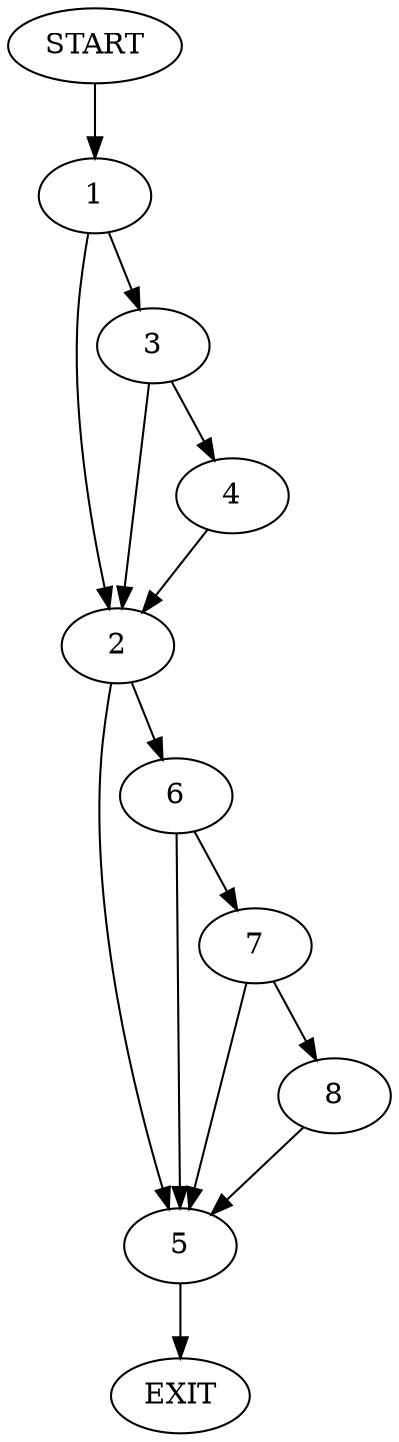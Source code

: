 digraph {
0 [label="START"]
9 [label="EXIT"]
0 -> 1
1 -> 2
1 -> 3
3 -> 2
3 -> 4
2 -> 5
2 -> 6
4 -> 2
5 -> 9
6 -> 7
6 -> 5
7 -> 8
7 -> 5
8 -> 5
}
